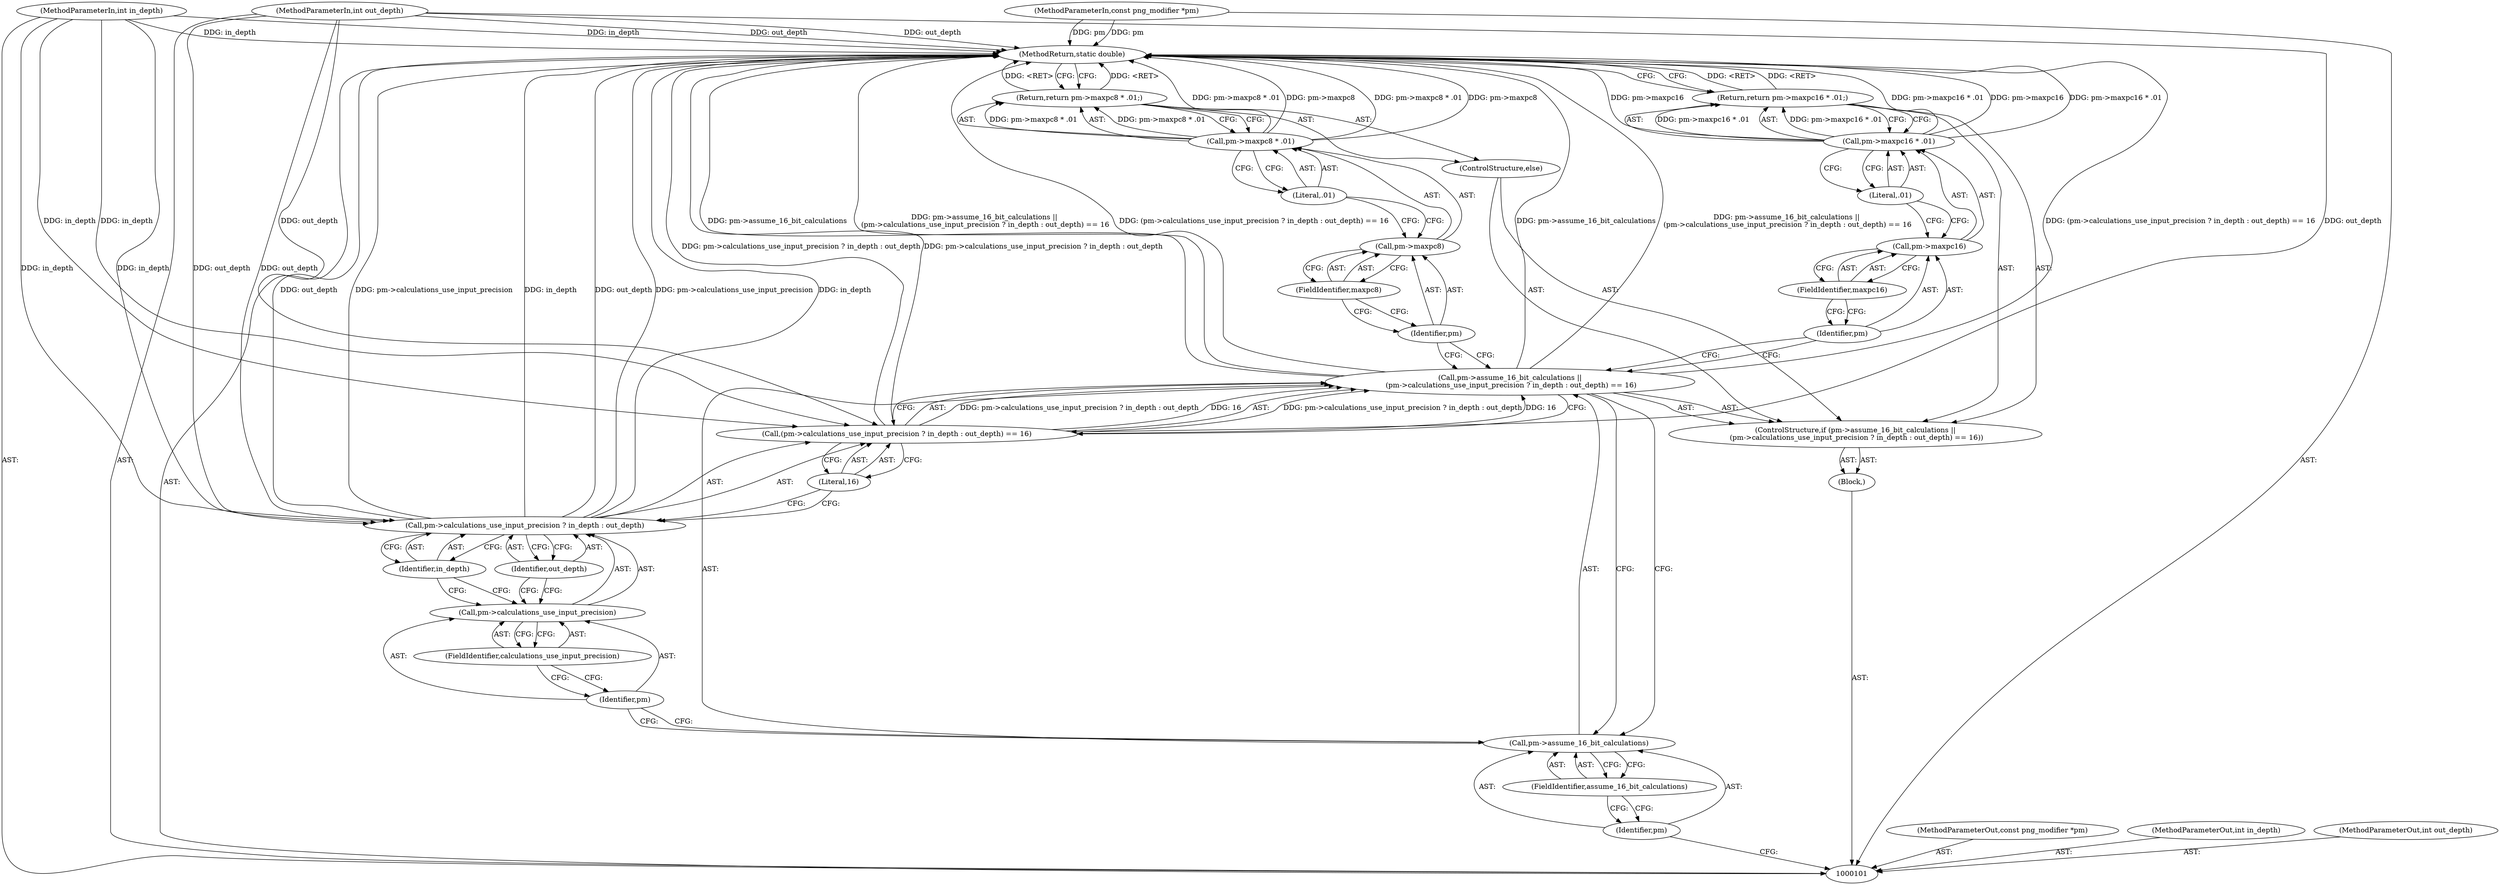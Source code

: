 digraph "0_Android_9d4853418ab2f754c2b63e091c29c5529b8b86ca_111" {
"1000125" [label="(ControlStructure,else)"];
"1000126" [label="(Return,return pm->maxpc8 * .01;)"];
"1000130" [label="(FieldIdentifier,maxpc8)"];
"1000131" [label="(Literal,.01)"];
"1000127" [label="(Call,pm->maxpc8 * .01)"];
"1000128" [label="(Call,pm->maxpc8)"];
"1000129" [label="(Identifier,pm)"];
"1000132" [label="(MethodReturn,static double)"];
"1000102" [label="(MethodParameterIn,const png_modifier *pm)"];
"1000164" [label="(MethodParameterOut,const png_modifier *pm)"];
"1000103" [label="(MethodParameterIn,int in_depth)"];
"1000165" [label="(MethodParameterOut,int in_depth)"];
"1000104" [label="(MethodParameterIn,int out_depth)"];
"1000166" [label="(MethodParameterOut,int out_depth)"];
"1000105" [label="(Block,)"];
"1000106" [label="(ControlStructure,if (pm->assume_16_bit_calculations ||\n (pm->calculations_use_input_precision ? in_depth : out_depth) == 16))"];
"1000107" [label="(Call,pm->assume_16_bit_calculations ||\n (pm->calculations_use_input_precision ? in_depth : out_depth) == 16)"];
"1000108" [label="(Call,pm->assume_16_bit_calculations)"];
"1000109" [label="(Identifier,pm)"];
"1000110" [label="(FieldIdentifier,assume_16_bit_calculations)"];
"1000111" [label="(Call,(pm->calculations_use_input_precision ? in_depth : out_depth) == 16)"];
"1000112" [label="(Call,pm->calculations_use_input_precision ? in_depth : out_depth)"];
"1000113" [label="(Call,pm->calculations_use_input_precision)"];
"1000114" [label="(Identifier,pm)"];
"1000116" [label="(Identifier,in_depth)"];
"1000117" [label="(Identifier,out_depth)"];
"1000115" [label="(FieldIdentifier,calculations_use_input_precision)"];
"1000118" [label="(Literal,16)"];
"1000119" [label="(Return,return pm->maxpc16 * .01;)"];
"1000123" [label="(FieldIdentifier,maxpc16)"];
"1000124" [label="(Literal,.01)"];
"1000120" [label="(Call,pm->maxpc16 * .01)"];
"1000121" [label="(Call,pm->maxpc16)"];
"1000122" [label="(Identifier,pm)"];
"1000125" -> "1000106"  [label="AST: "];
"1000126" -> "1000125"  [label="AST: "];
"1000126" -> "1000125"  [label="AST: "];
"1000126" -> "1000127"  [label="CFG: "];
"1000127" -> "1000126"  [label="AST: "];
"1000132" -> "1000126"  [label="CFG: "];
"1000126" -> "1000132"  [label="DDG: <RET>"];
"1000127" -> "1000126"  [label="DDG: pm->maxpc8 * .01"];
"1000130" -> "1000128"  [label="AST: "];
"1000130" -> "1000129"  [label="CFG: "];
"1000128" -> "1000130"  [label="CFG: "];
"1000131" -> "1000127"  [label="AST: "];
"1000131" -> "1000128"  [label="CFG: "];
"1000127" -> "1000131"  [label="CFG: "];
"1000127" -> "1000126"  [label="AST: "];
"1000127" -> "1000131"  [label="CFG: "];
"1000128" -> "1000127"  [label="AST: "];
"1000131" -> "1000127"  [label="AST: "];
"1000126" -> "1000127"  [label="CFG: "];
"1000127" -> "1000132"  [label="DDG: pm->maxpc8 * .01"];
"1000127" -> "1000132"  [label="DDG: pm->maxpc8"];
"1000127" -> "1000126"  [label="DDG: pm->maxpc8 * .01"];
"1000128" -> "1000127"  [label="AST: "];
"1000128" -> "1000130"  [label="CFG: "];
"1000129" -> "1000128"  [label="AST: "];
"1000130" -> "1000128"  [label="AST: "];
"1000131" -> "1000128"  [label="CFG: "];
"1000129" -> "1000128"  [label="AST: "];
"1000129" -> "1000107"  [label="CFG: "];
"1000130" -> "1000129"  [label="CFG: "];
"1000132" -> "1000101"  [label="AST: "];
"1000132" -> "1000119"  [label="CFG: "];
"1000132" -> "1000126"  [label="CFG: "];
"1000126" -> "1000132"  [label="DDG: <RET>"];
"1000112" -> "1000132"  [label="DDG: out_depth"];
"1000112" -> "1000132"  [label="DDG: pm->calculations_use_input_precision"];
"1000112" -> "1000132"  [label="DDG: in_depth"];
"1000107" -> "1000132"  [label="DDG: pm->assume_16_bit_calculations"];
"1000107" -> "1000132"  [label="DDG: pm->assume_16_bit_calculations ||\n (pm->calculations_use_input_precision ? in_depth : out_depth) == 16"];
"1000107" -> "1000132"  [label="DDG: (pm->calculations_use_input_precision ? in_depth : out_depth) == 16"];
"1000104" -> "1000132"  [label="DDG: out_depth"];
"1000103" -> "1000132"  [label="DDG: in_depth"];
"1000120" -> "1000132"  [label="DDG: pm->maxpc16"];
"1000120" -> "1000132"  [label="DDG: pm->maxpc16 * .01"];
"1000127" -> "1000132"  [label="DDG: pm->maxpc8 * .01"];
"1000127" -> "1000132"  [label="DDG: pm->maxpc8"];
"1000102" -> "1000132"  [label="DDG: pm"];
"1000111" -> "1000132"  [label="DDG: pm->calculations_use_input_precision ? in_depth : out_depth"];
"1000119" -> "1000132"  [label="DDG: <RET>"];
"1000102" -> "1000101"  [label="AST: "];
"1000102" -> "1000132"  [label="DDG: pm"];
"1000164" -> "1000101"  [label="AST: "];
"1000103" -> "1000101"  [label="AST: "];
"1000103" -> "1000132"  [label="DDG: in_depth"];
"1000103" -> "1000111"  [label="DDG: in_depth"];
"1000103" -> "1000112"  [label="DDG: in_depth"];
"1000165" -> "1000101"  [label="AST: "];
"1000104" -> "1000101"  [label="AST: "];
"1000104" -> "1000132"  [label="DDG: out_depth"];
"1000104" -> "1000111"  [label="DDG: out_depth"];
"1000104" -> "1000112"  [label="DDG: out_depth"];
"1000166" -> "1000101"  [label="AST: "];
"1000105" -> "1000101"  [label="AST: "];
"1000106" -> "1000105"  [label="AST: "];
"1000106" -> "1000105"  [label="AST: "];
"1000107" -> "1000106"  [label="AST: "];
"1000119" -> "1000106"  [label="AST: "];
"1000125" -> "1000106"  [label="AST: "];
"1000107" -> "1000106"  [label="AST: "];
"1000107" -> "1000108"  [label="CFG: "];
"1000107" -> "1000111"  [label="CFG: "];
"1000108" -> "1000107"  [label="AST: "];
"1000111" -> "1000107"  [label="AST: "];
"1000122" -> "1000107"  [label="CFG: "];
"1000129" -> "1000107"  [label="CFG: "];
"1000107" -> "1000132"  [label="DDG: pm->assume_16_bit_calculations"];
"1000107" -> "1000132"  [label="DDG: pm->assume_16_bit_calculations ||\n (pm->calculations_use_input_precision ? in_depth : out_depth) == 16"];
"1000107" -> "1000132"  [label="DDG: (pm->calculations_use_input_precision ? in_depth : out_depth) == 16"];
"1000111" -> "1000107"  [label="DDG: pm->calculations_use_input_precision ? in_depth : out_depth"];
"1000111" -> "1000107"  [label="DDG: 16"];
"1000108" -> "1000107"  [label="AST: "];
"1000108" -> "1000110"  [label="CFG: "];
"1000109" -> "1000108"  [label="AST: "];
"1000110" -> "1000108"  [label="AST: "];
"1000114" -> "1000108"  [label="CFG: "];
"1000107" -> "1000108"  [label="CFG: "];
"1000109" -> "1000108"  [label="AST: "];
"1000109" -> "1000101"  [label="CFG: "];
"1000110" -> "1000109"  [label="CFG: "];
"1000110" -> "1000108"  [label="AST: "];
"1000110" -> "1000109"  [label="CFG: "];
"1000108" -> "1000110"  [label="CFG: "];
"1000111" -> "1000107"  [label="AST: "];
"1000111" -> "1000118"  [label="CFG: "];
"1000112" -> "1000111"  [label="AST: "];
"1000118" -> "1000111"  [label="AST: "];
"1000107" -> "1000111"  [label="CFG: "];
"1000111" -> "1000132"  [label="DDG: pm->calculations_use_input_precision ? in_depth : out_depth"];
"1000111" -> "1000107"  [label="DDG: pm->calculations_use_input_precision ? in_depth : out_depth"];
"1000111" -> "1000107"  [label="DDG: 16"];
"1000103" -> "1000111"  [label="DDG: in_depth"];
"1000104" -> "1000111"  [label="DDG: out_depth"];
"1000112" -> "1000111"  [label="AST: "];
"1000112" -> "1000116"  [label="CFG: "];
"1000112" -> "1000117"  [label="CFG: "];
"1000113" -> "1000112"  [label="AST: "];
"1000116" -> "1000112"  [label="AST: "];
"1000117" -> "1000112"  [label="AST: "];
"1000118" -> "1000112"  [label="CFG: "];
"1000112" -> "1000132"  [label="DDG: out_depth"];
"1000112" -> "1000132"  [label="DDG: pm->calculations_use_input_precision"];
"1000112" -> "1000132"  [label="DDG: in_depth"];
"1000103" -> "1000112"  [label="DDG: in_depth"];
"1000104" -> "1000112"  [label="DDG: out_depth"];
"1000113" -> "1000112"  [label="AST: "];
"1000113" -> "1000115"  [label="CFG: "];
"1000114" -> "1000113"  [label="AST: "];
"1000115" -> "1000113"  [label="AST: "];
"1000116" -> "1000113"  [label="CFG: "];
"1000117" -> "1000113"  [label="CFG: "];
"1000114" -> "1000113"  [label="AST: "];
"1000114" -> "1000108"  [label="CFG: "];
"1000115" -> "1000114"  [label="CFG: "];
"1000116" -> "1000112"  [label="AST: "];
"1000116" -> "1000113"  [label="CFG: "];
"1000112" -> "1000116"  [label="CFG: "];
"1000117" -> "1000112"  [label="AST: "];
"1000117" -> "1000113"  [label="CFG: "];
"1000112" -> "1000117"  [label="CFG: "];
"1000115" -> "1000113"  [label="AST: "];
"1000115" -> "1000114"  [label="CFG: "];
"1000113" -> "1000115"  [label="CFG: "];
"1000118" -> "1000111"  [label="AST: "];
"1000118" -> "1000112"  [label="CFG: "];
"1000111" -> "1000118"  [label="CFG: "];
"1000119" -> "1000106"  [label="AST: "];
"1000119" -> "1000120"  [label="CFG: "];
"1000120" -> "1000119"  [label="AST: "];
"1000132" -> "1000119"  [label="CFG: "];
"1000119" -> "1000132"  [label="DDG: <RET>"];
"1000120" -> "1000119"  [label="DDG: pm->maxpc16 * .01"];
"1000123" -> "1000121"  [label="AST: "];
"1000123" -> "1000122"  [label="CFG: "];
"1000121" -> "1000123"  [label="CFG: "];
"1000124" -> "1000120"  [label="AST: "];
"1000124" -> "1000121"  [label="CFG: "];
"1000120" -> "1000124"  [label="CFG: "];
"1000120" -> "1000119"  [label="AST: "];
"1000120" -> "1000124"  [label="CFG: "];
"1000121" -> "1000120"  [label="AST: "];
"1000124" -> "1000120"  [label="AST: "];
"1000119" -> "1000120"  [label="CFG: "];
"1000120" -> "1000132"  [label="DDG: pm->maxpc16"];
"1000120" -> "1000132"  [label="DDG: pm->maxpc16 * .01"];
"1000120" -> "1000119"  [label="DDG: pm->maxpc16 * .01"];
"1000121" -> "1000120"  [label="AST: "];
"1000121" -> "1000123"  [label="CFG: "];
"1000122" -> "1000121"  [label="AST: "];
"1000123" -> "1000121"  [label="AST: "];
"1000124" -> "1000121"  [label="CFG: "];
"1000122" -> "1000121"  [label="AST: "];
"1000122" -> "1000107"  [label="CFG: "];
"1000123" -> "1000122"  [label="CFG: "];
}

